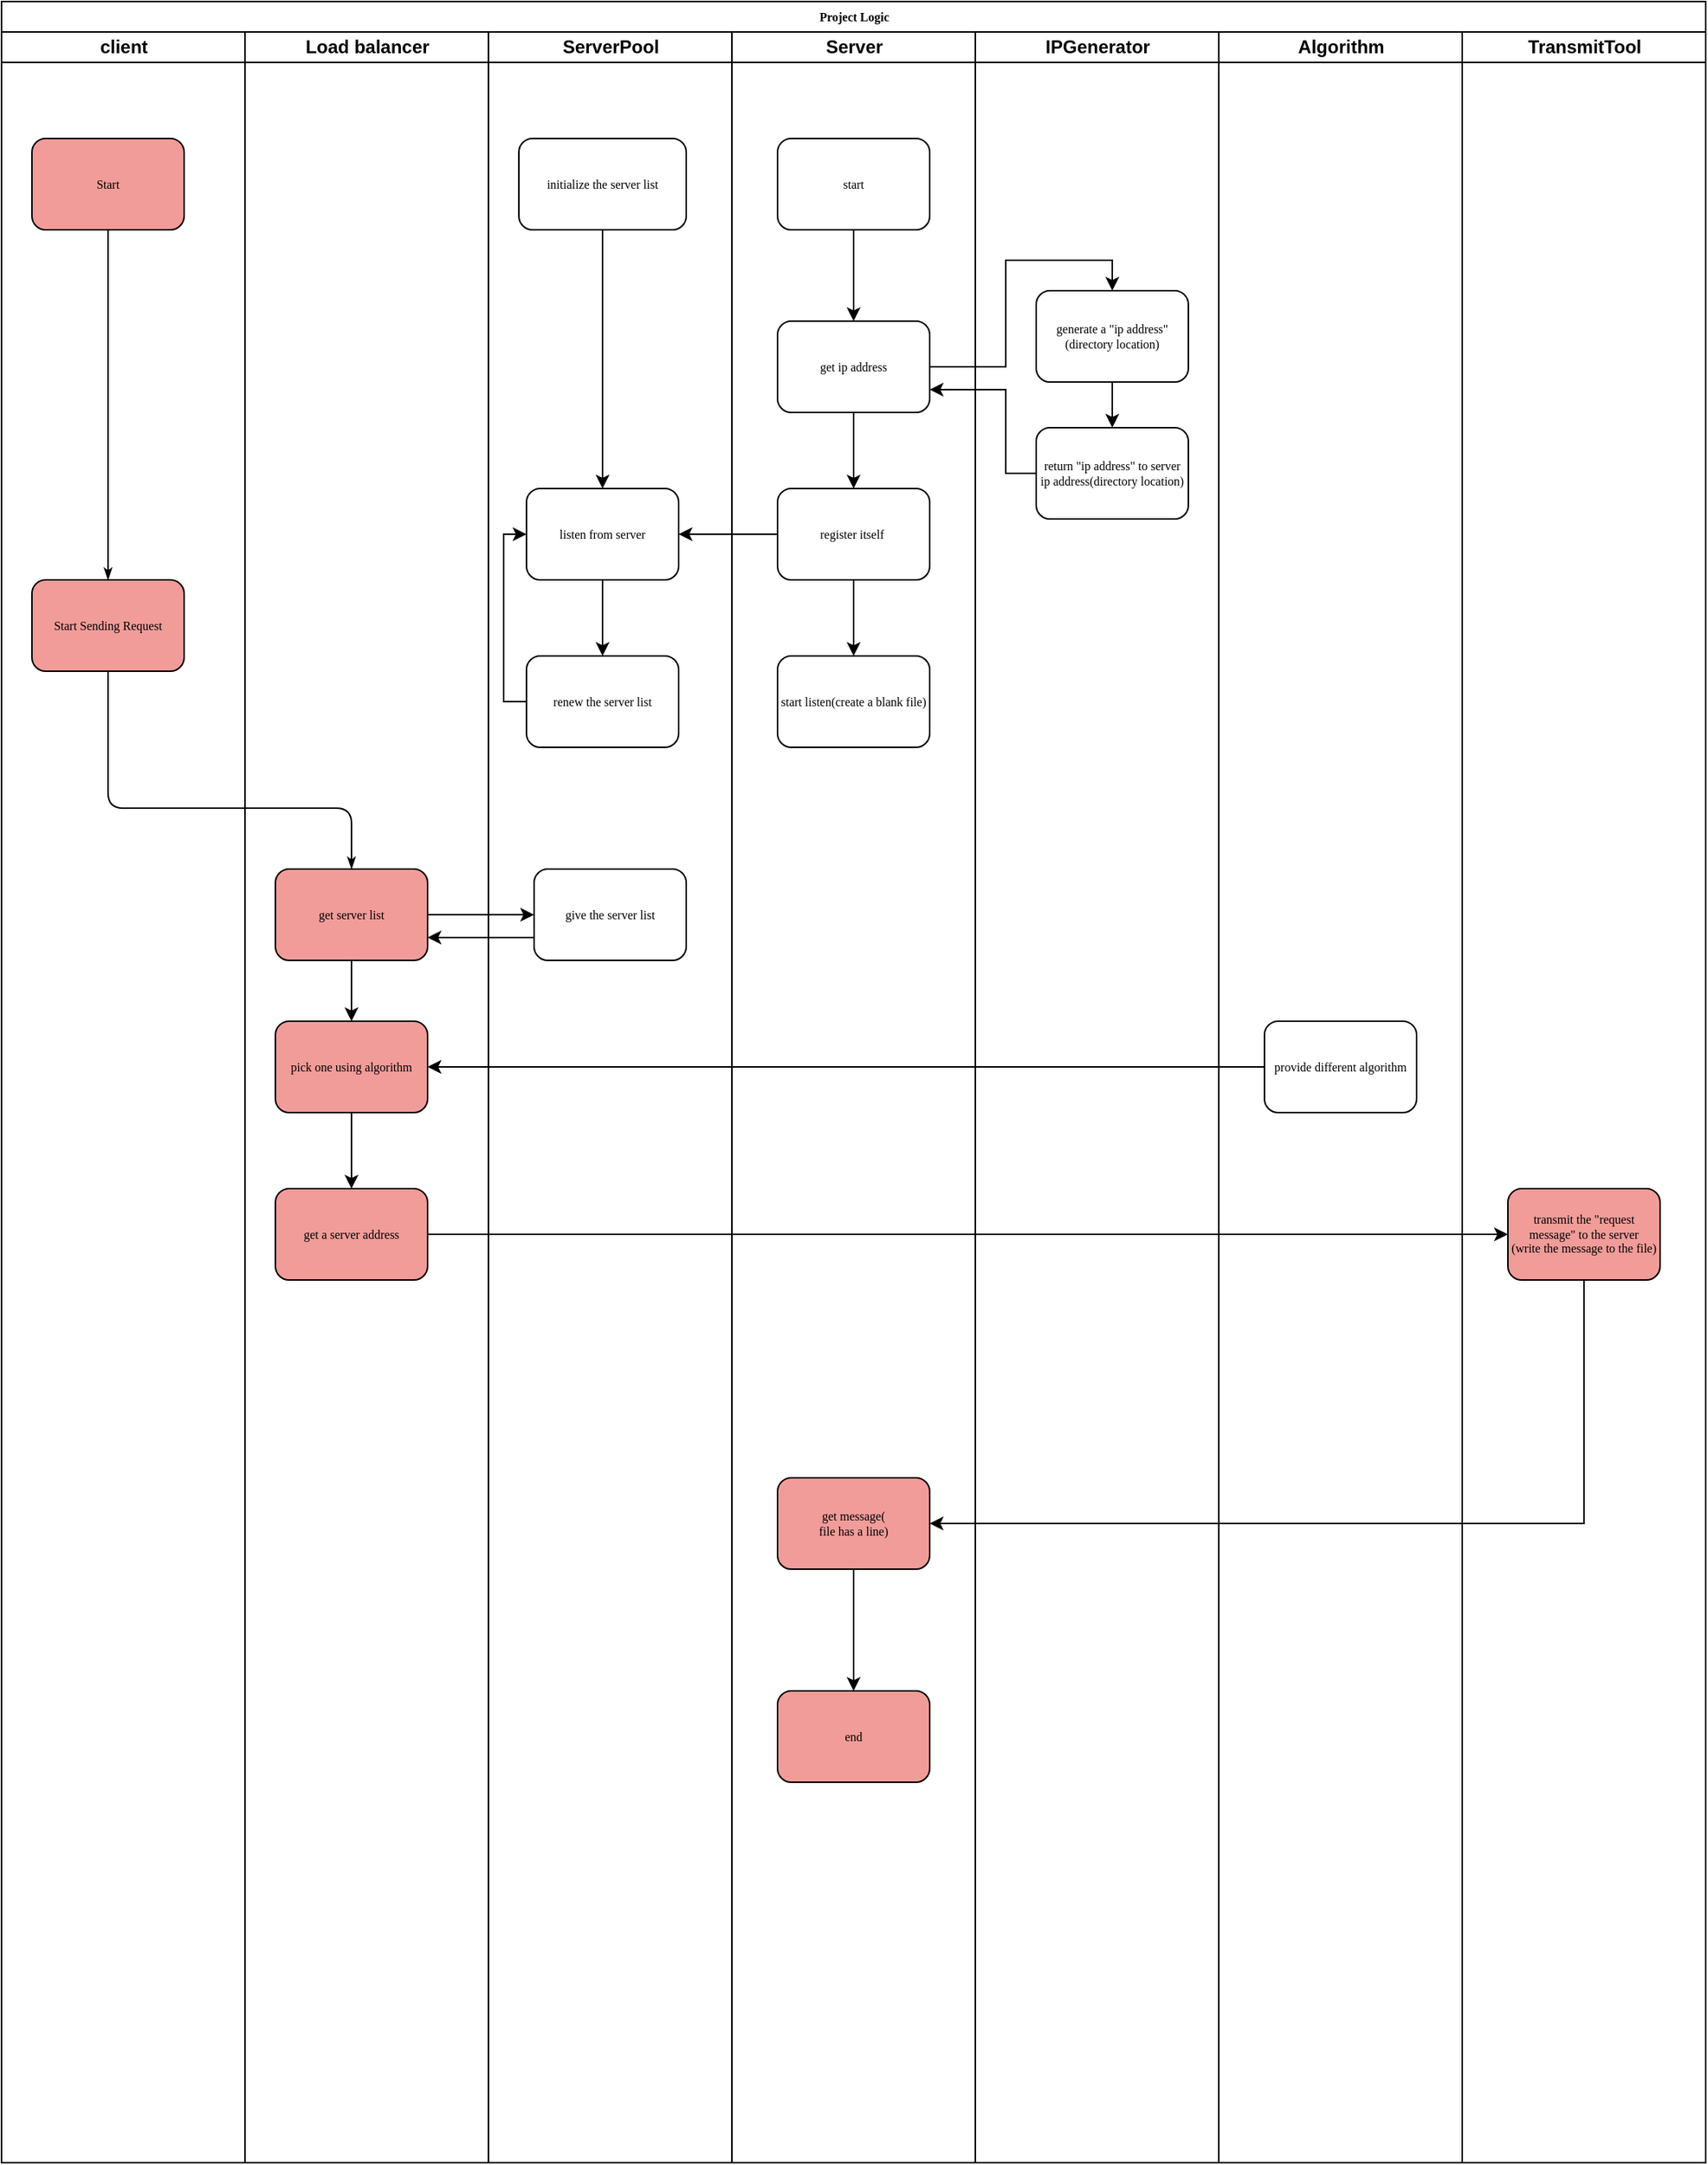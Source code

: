<mxfile version="20.3.0" type="device"><diagram name="Page-1" id="74e2e168-ea6b-b213-b513-2b3c1d86103e"><mxGraphModel dx="1186" dy="725" grid="1" gridSize="10" guides="1" tooltips="1" connect="1" arrows="1" fold="1" page="1" pageScale="1" pageWidth="1100" pageHeight="850" background="none" math="0" shadow="0"><root><mxCell id="0"/><mxCell id="1" parent="0"/><mxCell id="77e6c97f196da883-1" value="Project Logic" style="swimlane;html=1;childLayout=stackLayout;startSize=20;rounded=0;shadow=0;labelBackgroundColor=none;strokeWidth=1;fontFamily=Verdana;fontSize=8;align=center;" parent="1" vertex="1"><mxGeometry x="180" y="120" width="1120" height="1420" as="geometry"/></mxCell><mxCell id="77e6c97f196da883-2" value="client" style="swimlane;html=1;startSize=20;" parent="77e6c97f196da883-1" vertex="1"><mxGeometry y="20" width="160" height="1400" as="geometry"/></mxCell><mxCell id="77e6c97f196da883-8" value="Start Sending Request" style="rounded=1;whiteSpace=wrap;html=1;shadow=0;labelBackgroundColor=none;strokeWidth=1;fontFamily=Verdana;fontSize=8;align=center;fillColor=#F19C99;" parent="77e6c97f196da883-2" vertex="1"><mxGeometry x="20" y="360" width="100" height="60" as="geometry"/></mxCell><mxCell id="7sEN3gNN0z1UzohuAtKz-69" style="edgeStyle=orthogonalEdgeStyle;rounded=1;html=1;labelBackgroundColor=none;startArrow=none;startFill=0;startSize=5;endArrow=classicThin;endFill=1;endSize=5;jettySize=auto;orthogonalLoop=1;strokeWidth=1;fontFamily=Verdana;fontSize=8" edge="1" parent="77e6c97f196da883-2" source="7sEN3gNN0z1UzohuAtKz-68" target="77e6c97f196da883-8"><mxGeometry relative="1" as="geometry"/></mxCell><mxCell id="7sEN3gNN0z1UzohuAtKz-68" value="Start" style="rounded=1;whiteSpace=wrap;html=1;shadow=0;labelBackgroundColor=none;strokeWidth=1;fontFamily=Verdana;fontSize=8;align=center;fillColor=#F19C99;" vertex="1" parent="77e6c97f196da883-2"><mxGeometry x="20" y="70" width="100" height="60" as="geometry"/></mxCell><mxCell id="77e6c97f196da883-26" style="edgeStyle=orthogonalEdgeStyle;rounded=1;html=1;labelBackgroundColor=none;startArrow=none;startFill=0;startSize=5;endArrow=classicThin;endFill=1;endSize=5;jettySize=auto;orthogonalLoop=1;strokeWidth=1;fontFamily=Verdana;fontSize=8" parent="77e6c97f196da883-1" source="77e6c97f196da883-8" target="77e6c97f196da883-11" edge="1"><mxGeometry relative="1" as="geometry"><Array as="points"><mxPoint x="70" y="530"/><mxPoint x="230" y="530"/></Array></mxGeometry></mxCell><mxCell id="77e6c97f196da883-3" value="Load balancer" style="swimlane;html=1;startSize=20;" parent="77e6c97f196da883-1" vertex="1"><mxGeometry x="160" y="20" width="160" height="1400" as="geometry"/></mxCell><mxCell id="77e6c97f196da883-11" value="get server list" style="rounded=1;whiteSpace=wrap;html=1;shadow=0;labelBackgroundColor=none;strokeWidth=1;fontFamily=Verdana;fontSize=8;align=center;fillColor=#F19C99;" parent="77e6c97f196da883-3" vertex="1"><mxGeometry x="20" y="550" width="100" height="60" as="geometry"/></mxCell><mxCell id="7sEN3gNN0z1UzohuAtKz-47" value="pick one using algorithm" style="rounded=1;whiteSpace=wrap;html=1;shadow=0;labelBackgroundColor=none;strokeWidth=1;fontFamily=Verdana;fontSize=8;align=center;fillColor=#F19C99;" vertex="1" parent="77e6c97f196da883-3"><mxGeometry x="20" y="650" width="100" height="60" as="geometry"/></mxCell><mxCell id="7sEN3gNN0z1UzohuAtKz-45" style="edgeStyle=orthogonalEdgeStyle;rounded=0;orthogonalLoop=1;jettySize=auto;html=1;entryX=0.5;entryY=0;entryDx=0;entryDy=0;" edge="1" parent="77e6c97f196da883-3" source="77e6c97f196da883-11" target="7sEN3gNN0z1UzohuAtKz-47"><mxGeometry relative="1" as="geometry"><mxPoint x="70" y="640" as="targetPoint"/></mxGeometry></mxCell><mxCell id="7sEN3gNN0z1UzohuAtKz-56" value="get a server address" style="rounded=1;whiteSpace=wrap;html=1;shadow=0;labelBackgroundColor=none;strokeWidth=1;fontFamily=Verdana;fontSize=8;align=center;fillColor=#F19C99;" vertex="1" parent="77e6c97f196da883-3"><mxGeometry x="20" y="760" width="100" height="60" as="geometry"/></mxCell><mxCell id="7sEN3gNN0z1UzohuAtKz-55" style="edgeStyle=orthogonalEdgeStyle;rounded=0;orthogonalLoop=1;jettySize=auto;html=1;entryX=0.5;entryY=0;entryDx=0;entryDy=0;" edge="1" parent="77e6c97f196da883-3" source="7sEN3gNN0z1UzohuAtKz-47" target="7sEN3gNN0z1UzohuAtKz-56"><mxGeometry relative="1" as="geometry"><mxPoint x="70" y="750" as="targetPoint"/></mxGeometry></mxCell><mxCell id="77e6c97f196da883-4" value="ServerPool" style="swimlane;html=1;startSize=20;" parent="77e6c97f196da883-1" vertex="1"><mxGeometry x="320" y="20" width="160" height="1400" as="geometry"/></mxCell><mxCell id="77e6c97f196da883-12" value="initialize the server list" style="rounded=1;whiteSpace=wrap;html=1;shadow=0;labelBackgroundColor=none;strokeWidth=1;fontFamily=Verdana;fontSize=8;align=center;" parent="77e6c97f196da883-4" vertex="1"><mxGeometry x="20" y="70" width="110" height="60" as="geometry"/></mxCell><mxCell id="7sEN3gNN0z1UzohuAtKz-11" style="edgeStyle=orthogonalEdgeStyle;rounded=0;orthogonalLoop=1;jettySize=auto;html=1;entryX=0.5;entryY=0;entryDx=0;entryDy=0;" edge="1" parent="77e6c97f196da883-4" source="77e6c97f196da883-12" target="7sEN3gNN0z1UzohuAtKz-13"><mxGeometry relative="1" as="geometry"><mxPoint x="80" y="230" as="targetPoint"/></mxGeometry></mxCell><mxCell id="7sEN3gNN0z1UzohuAtKz-29" style="edgeStyle=orthogonalEdgeStyle;rounded=0;orthogonalLoop=1;jettySize=auto;html=1;" edge="1" parent="77e6c97f196da883-4" source="7sEN3gNN0z1UzohuAtKz-13" target="7sEN3gNN0z1UzohuAtKz-20"><mxGeometry relative="1" as="geometry"/></mxCell><mxCell id="7sEN3gNN0z1UzohuAtKz-13" value="listen from server" style="rounded=1;whiteSpace=wrap;html=1;shadow=0;labelBackgroundColor=none;strokeWidth=1;fontFamily=Verdana;fontSize=8;align=center;" vertex="1" parent="77e6c97f196da883-4"><mxGeometry x="25" y="300" width="100" height="60" as="geometry"/></mxCell><mxCell id="7sEN3gNN0z1UzohuAtKz-79" style="edgeStyle=orthogonalEdgeStyle;rounded=0;orthogonalLoop=1;jettySize=auto;html=1;entryX=0;entryY=0.5;entryDx=0;entryDy=0;" edge="1" parent="77e6c97f196da883-4" source="7sEN3gNN0z1UzohuAtKz-20" target="7sEN3gNN0z1UzohuAtKz-13"><mxGeometry relative="1" as="geometry"><Array as="points"><mxPoint x="10" y="440"/><mxPoint x="10" y="330"/></Array></mxGeometry></mxCell><mxCell id="7sEN3gNN0z1UzohuAtKz-20" value="renew the server list" style="rounded=1;whiteSpace=wrap;html=1;shadow=0;labelBackgroundColor=none;strokeWidth=1;fontFamily=Verdana;fontSize=8;align=center;" vertex="1" parent="77e6c97f196da883-4"><mxGeometry x="25" y="410" width="100" height="60" as="geometry"/></mxCell><mxCell id="7sEN3gNN0z1UzohuAtKz-44" value="give the server list" style="rounded=1;whiteSpace=wrap;html=1;shadow=0;labelBackgroundColor=none;strokeWidth=1;fontFamily=Verdana;fontSize=8;align=center;" vertex="1" parent="77e6c97f196da883-4"><mxGeometry x="30" y="550" width="100" height="60" as="geometry"/></mxCell><mxCell id="77e6c97f196da883-5" value="Server" style="swimlane;html=1;startSize=20;" parent="77e6c97f196da883-1" vertex="1"><mxGeometry x="480" y="20" width="160" height="1400" as="geometry"/></mxCell><mxCell id="7sEN3gNN0z1UzohuAtKz-6" style="edgeStyle=orthogonalEdgeStyle;rounded=0;orthogonalLoop=1;jettySize=auto;html=1;exitX=0.5;exitY=1;exitDx=0;exitDy=0;entryX=0.5;entryY=0;entryDx=0;entryDy=0;" edge="1" parent="77e6c97f196da883-5" source="77e6c97f196da883-15" target="7sEN3gNN0z1UzohuAtKz-8"><mxGeometry relative="1" as="geometry"><mxPoint x="80" y="150" as="targetPoint"/></mxGeometry></mxCell><mxCell id="77e6c97f196da883-15" value="start" style="rounded=1;whiteSpace=wrap;html=1;shadow=0;labelBackgroundColor=none;strokeWidth=1;fontFamily=Verdana;fontSize=8;align=center;" parent="77e6c97f196da883-5" vertex="1"><mxGeometry x="30" y="70" width="100" height="60" as="geometry"/></mxCell><mxCell id="7sEN3gNN0z1UzohuAtKz-81" style="edgeStyle=orthogonalEdgeStyle;rounded=0;orthogonalLoop=1;jettySize=auto;html=1;entryX=0.5;entryY=0;entryDx=0;entryDy=0;" edge="1" parent="77e6c97f196da883-5" source="7sEN3gNN0z1UzohuAtKz-8" target="7sEN3gNN0z1UzohuAtKz-27"><mxGeometry relative="1" as="geometry"/></mxCell><mxCell id="7sEN3gNN0z1UzohuAtKz-8" value="get ip address" style="rounded=1;whiteSpace=wrap;html=1;shadow=0;labelBackgroundColor=none;strokeWidth=1;fontFamily=Verdana;fontSize=8;align=center;" vertex="1" parent="77e6c97f196da883-5"><mxGeometry x="30" y="190" width="100" height="60" as="geometry"/></mxCell><mxCell id="7sEN3gNN0z1UzohuAtKz-67" style="edgeStyle=orthogonalEdgeStyle;rounded=0;orthogonalLoop=1;jettySize=auto;html=1;" edge="1" parent="77e6c97f196da883-5" source="7sEN3gNN0z1UzohuAtKz-27" target="7sEN3gNN0z1UzohuAtKz-62"><mxGeometry relative="1" as="geometry"/></mxCell><mxCell id="7sEN3gNN0z1UzohuAtKz-27" value="register itself&amp;nbsp;" style="rounded=1;whiteSpace=wrap;html=1;shadow=0;labelBackgroundColor=none;strokeWidth=1;fontFamily=Verdana;fontSize=8;align=center;" vertex="1" parent="77e6c97f196da883-5"><mxGeometry x="30" y="300" width="100" height="60" as="geometry"/></mxCell><mxCell id="7sEN3gNN0z1UzohuAtKz-62" value="start listen(create a blank file)" style="rounded=1;whiteSpace=wrap;html=1;shadow=0;labelBackgroundColor=none;strokeWidth=1;fontFamily=Verdana;fontSize=8;align=center;" vertex="1" parent="77e6c97f196da883-5"><mxGeometry x="30" y="410" width="100" height="60" as="geometry"/></mxCell><mxCell id="7sEN3gNN0z1UzohuAtKz-66" value="get message(&lt;br&gt;file has a line)" style="rounded=1;whiteSpace=wrap;html=1;shadow=0;labelBackgroundColor=none;strokeWidth=1;fontFamily=Verdana;fontSize=8;align=center;fillColor=#F19C99;" vertex="1" parent="77e6c97f196da883-5"><mxGeometry x="30" y="950" width="100" height="60" as="geometry"/></mxCell><mxCell id="7sEN3gNN0z1UzohuAtKz-76" value="end" style="rounded=1;whiteSpace=wrap;html=1;shadow=0;labelBackgroundColor=none;strokeWidth=1;fontFamily=Verdana;fontSize=8;align=center;fillColor=#F19C99;" vertex="1" parent="77e6c97f196da883-5"><mxGeometry x="30" y="1090" width="100" height="60" as="geometry"/></mxCell><mxCell id="7sEN3gNN0z1UzohuAtKz-75" style="edgeStyle=orthogonalEdgeStyle;rounded=0;orthogonalLoop=1;jettySize=auto;html=1;" edge="1" parent="77e6c97f196da883-5" source="7sEN3gNN0z1UzohuAtKz-66" target="7sEN3gNN0z1UzohuAtKz-76"><mxGeometry relative="1" as="geometry"><mxPoint x="80" y="1090" as="targetPoint"/></mxGeometry></mxCell><mxCell id="77e6c97f196da883-6" value="IPGenerator" style="swimlane;html=1;startSize=20;" parent="77e6c97f196da883-1" vertex="1"><mxGeometry x="640" y="20" width="160" height="1400" as="geometry"/></mxCell><mxCell id="7sEN3gNN0z1UzohuAtKz-16" value="return &quot;ip address&quot; to server&lt;br&gt;ip address(directory location)" style="rounded=1;whiteSpace=wrap;html=1;shadow=0;labelBackgroundColor=none;strokeWidth=1;fontFamily=Verdana;fontSize=8;align=center;" vertex="1" parent="77e6c97f196da883-6"><mxGeometry x="40" y="260" width="100" height="60" as="geometry"/></mxCell><mxCell id="7sEN3gNN0z1UzohuAtKz-24" style="edgeStyle=orthogonalEdgeStyle;rounded=0;orthogonalLoop=1;jettySize=auto;html=1;entryX=0.5;entryY=0;entryDx=0;entryDy=0;" edge="1" parent="77e6c97f196da883-6" source="7sEN3gNN0z1UzohuAtKz-23" target="7sEN3gNN0z1UzohuAtKz-16"><mxGeometry relative="1" as="geometry"/></mxCell><mxCell id="7sEN3gNN0z1UzohuAtKz-23" value="generate a &quot;ip address&quot;(directory location)" style="rounded=1;whiteSpace=wrap;html=1;shadow=0;labelBackgroundColor=none;strokeWidth=1;fontFamily=Verdana;fontSize=8;align=center;" vertex="1" parent="77e6c97f196da883-6"><mxGeometry x="40" y="170" width="100" height="60" as="geometry"/></mxCell><mxCell id="7sEN3gNN0z1UzohuAtKz-28" style="edgeStyle=orthogonalEdgeStyle;rounded=0;orthogonalLoop=1;jettySize=auto;html=1;entryX=1;entryY=0.5;entryDx=0;entryDy=0;" edge="1" parent="77e6c97f196da883-1" source="7sEN3gNN0z1UzohuAtKz-27" target="7sEN3gNN0z1UzohuAtKz-13"><mxGeometry relative="1" as="geometry"/></mxCell><mxCell id="7sEN3gNN0z1UzohuAtKz-41" style="edgeStyle=orthogonalEdgeStyle;rounded=0;orthogonalLoop=1;jettySize=auto;html=1;exitX=1;exitY=0.5;exitDx=0;exitDy=0;entryX=0;entryY=0.5;entryDx=0;entryDy=0;" edge="1" parent="77e6c97f196da883-1" source="77e6c97f196da883-11"><mxGeometry relative="1" as="geometry"><mxPoint x="350" y="600" as="targetPoint"/></mxGeometry></mxCell><mxCell id="77e6c97f196da883-7" value="Algorithm" style="swimlane;html=1;startSize=20;" parent="77e6c97f196da883-1" vertex="1"><mxGeometry x="800" y="20" width="160" height="1400" as="geometry"><mxRectangle x="800" y="20" width="40" height="1120" as="alternateBounds"/></mxGeometry></mxCell><mxCell id="7sEN3gNN0z1UzohuAtKz-52" value="provide different algorithm" style="rounded=1;whiteSpace=wrap;html=1;shadow=0;labelBackgroundColor=none;strokeWidth=1;fontFamily=Verdana;fontSize=8;align=center;" vertex="1" parent="77e6c97f196da883-7"><mxGeometry x="30" y="650" width="100" height="60" as="geometry"/></mxCell><mxCell id="7sEN3gNN0z1UzohuAtKz-53" style="edgeStyle=orthogonalEdgeStyle;rounded=0;orthogonalLoop=1;jettySize=auto;html=1;entryX=1;entryY=0.5;entryDx=0;entryDy=0;" edge="1" parent="77e6c97f196da883-1" source="7sEN3gNN0z1UzohuAtKz-52" target="7sEN3gNN0z1UzohuAtKz-47"><mxGeometry relative="1" as="geometry"/></mxCell><mxCell id="7sEN3gNN0z1UzohuAtKz-54" style="edgeStyle=orthogonalEdgeStyle;rounded=0;orthogonalLoop=1;jettySize=auto;html=1;entryX=1;entryY=0.75;entryDx=0;entryDy=0;" edge="1" parent="77e6c97f196da883-1" source="7sEN3gNN0z1UzohuAtKz-44" target="77e6c97f196da883-11"><mxGeometry relative="1" as="geometry"><Array as="points"><mxPoint x="330" y="615"/><mxPoint x="330" y="615"/></Array></mxGeometry></mxCell><mxCell id="7sEN3gNN0z1UzohuAtKz-59" value="TransmitTool" style="swimlane;html=1;startSize=20;" vertex="1" parent="77e6c97f196da883-1"><mxGeometry x="960" y="20" width="160" height="1400" as="geometry"><mxRectangle x="800" y="20" width="40" height="1120" as="alternateBounds"/></mxGeometry></mxCell><mxCell id="7sEN3gNN0z1UzohuAtKz-58" value="transmit the &quot;request message&quot; to the server&lt;br&gt;(write the message to the file)" style="rounded=1;whiteSpace=wrap;html=1;shadow=0;labelBackgroundColor=none;strokeWidth=1;fontFamily=Verdana;fontSize=8;align=center;fillColor=#F19C99;" vertex="1" parent="7sEN3gNN0z1UzohuAtKz-59"><mxGeometry x="30" y="760" width="100" height="60" as="geometry"/></mxCell><mxCell id="7sEN3gNN0z1UzohuAtKz-57" style="edgeStyle=orthogonalEdgeStyle;rounded=0;orthogonalLoop=1;jettySize=auto;html=1;" edge="1" parent="77e6c97f196da883-1" source="7sEN3gNN0z1UzohuAtKz-56" target="7sEN3gNN0z1UzohuAtKz-58"><mxGeometry relative="1" as="geometry"><mxPoint x="230" y="870" as="targetPoint"/></mxGeometry></mxCell><mxCell id="7sEN3gNN0z1UzohuAtKz-77" style="edgeStyle=orthogonalEdgeStyle;rounded=0;orthogonalLoop=1;jettySize=auto;html=1;entryX=1;entryY=0.5;entryDx=0;entryDy=0;" edge="1" parent="77e6c97f196da883-1" source="7sEN3gNN0z1UzohuAtKz-58" target="7sEN3gNN0z1UzohuAtKz-66"><mxGeometry relative="1" as="geometry"><Array as="points"><mxPoint x="1040" y="1000"/></Array></mxGeometry></mxCell><mxCell id="7sEN3gNN0z1UzohuAtKz-84" style="edgeStyle=orthogonalEdgeStyle;rounded=0;orthogonalLoop=1;jettySize=auto;html=1;exitX=1;exitY=0.5;exitDx=0;exitDy=0;entryX=0.5;entryY=0;entryDx=0;entryDy=0;" edge="1" parent="77e6c97f196da883-1" source="7sEN3gNN0z1UzohuAtKz-8" target="7sEN3gNN0z1UzohuAtKz-23"><mxGeometry relative="1" as="geometry"><Array as="points"><mxPoint x="660" y="240"/><mxPoint x="660" y="170"/><mxPoint x="730" y="170"/></Array></mxGeometry></mxCell><mxCell id="7sEN3gNN0z1UzohuAtKz-85" style="edgeStyle=orthogonalEdgeStyle;rounded=0;orthogonalLoop=1;jettySize=auto;html=1;entryX=1;entryY=0.75;entryDx=0;entryDy=0;" edge="1" parent="77e6c97f196da883-1" source="7sEN3gNN0z1UzohuAtKz-16" target="7sEN3gNN0z1UzohuAtKz-8"><mxGeometry relative="1" as="geometry"><Array as="points"><mxPoint x="660" y="310"/><mxPoint x="660" y="255"/></Array></mxGeometry></mxCell></root></mxGraphModel></diagram></mxfile>